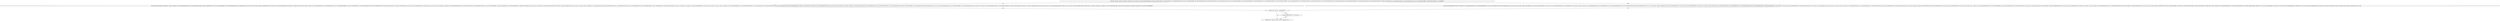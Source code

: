 digraph "func" {
"134534017" [label = "'push ebp', 'push edi', 'push esi', 'push ebx', 'sub esp, 0x3c', 'mov edx, eax', 'mov edi, dword [esp+0x50]', 'mov ebp, dword [esp+0x54]', 'mov dword [esp], edi', 'mov dword [esp+0x4], ebp', 'mov ecx, dword [esp+0x58]', 'mov ebx, dword [esp+0x5c]', 'mov dword [esp+0x18], ecx', 'mov dword [esp+0x1c], ebx', 'mov esi, dword [esp+0x60]', 'mov edi, dword [esp+0x64]', 'mov dword [esp+0x20], esi', 'mov dword [esp+0x24], edi', 'mov ebx, dword [esp+0x68]', 'mov esi, dword [esp+0x6c]', 'mov dword [esp+0x10], ebx', 'mov dword [esp+0x14], esi', 'mov edi, dword [esp+0x70]', 'mov ebp, dword [esp+0x74]', 'mov dword [esp+0x28], edi', 'mov dword [esp+0x2c], ebp', 'mov edi, dword [esp+0x78]', 'mov ebp, dword [esp+0x7c]', 'mov dword [esp+0x8], edi', 'mov dword [esp+0xc], ebp', 'mov eax, dword [esp+0x80]', 'cmp dword [esp+0x84], 0x0', 'js 0x804d559', " ]
"134534489" [label = "'mov ebp, dword [edx+0x84]', 'sub ebp, eax', 'seto bl', 'movzx ebx, bl', 'mov dword [esp+0x34], ebx', 'mov dword [edx+0x84], ebp', 'mov ebx, dword [edx+0x7c]', 'mov esi, dword [edx+0x80]', 'sub ebx, dword [esp+0x8]', 'sbb esi, dword [esp+0xc]', 'mov edi, esi', 'mov esi, ebx', 'mov ebx, dword [esp+0xc]', 'mov eax, ebx', 'xor eax, dword [edx+0x80]', 'mov ebp, ebx', 'xor ebp, edi', 'mov ecx, ebp', 'not ecx', 'and eax, ecx', 'mov dword [esp+0x8], eax', 'mov dword [edx+0x7c], esi', 'mov dword [edx+0x80], edi', 'mov ecx, dword [edx+0x74]', 'mov ebx, dword [edx+0x78]', 'mov edi, dword [esp+0x28]', 'mov ebp, dword [esp+0x2c]', 'sub ecx, edi', 'sbb ebx, ebp', 'mov eax, ebp', 'xor eax, dword [edx+0x78]', 'xor ebp, ebx', 'mov esi, ebp', 'not esi', 'mov ebp, eax', 'and ebp, esi', 'mov dword [esp+0x28], ebp', 'mov dword [edx+0x74], ecx', 'mov dword [edx+0x78], ebx', 'mov edi, dword [edx+0x6c]', 'mov ebp, dword [edx+0x70]', 'sub edi, dword [esp+0x10]', 'sbb ebp, dword [esp+0x14]', 'mov ecx, edi', 'mov ebx, ebp', 'mov edi, dword [esp+0x14]', 'mov ebp, edi', 'xor ebp, dword [edx+0x70]', 'mov eax, edi', 'xor eax, ebx', 'not eax', 'and ebp, eax', 'mov dword [esp+0x10], ebp', 'mov dword [edx+0x6c], ecx', 'mov dword [edx+0x70], ebx', 'mov ecx, dword [edx+0x64]', 'mov ebx, dword [edx+0x68]', 'mov esi, dword [esp+0x20]', 'mov edi, dword [esp+0x24]', 'sub ecx, esi', 'sbb ebx, edi', 'mov ebp, edi', 'xor ebp, dword [edx+0x68]', 'mov esi, edi', 'xor esi, ebx', 'mov eax, esi', 'not eax', 'and ebp, eax', 'mov dword [edx+0x64], ecx', 'mov dword [edx+0x68], ebx', 'mov esi, dword [edx+0x5c]', 'mov edi, dword [edx+0x60]', 'mov ecx, dword [esp+0x18]', 'mov ebx, dword [esp+0x1c]', 'sub esi, ecx', 'sbb edi, ebx', 'mov eax, ebx', 'xor eax, dword [edx+0x60]', 'mov ecx, ebx', 'xor ecx, edi', 'mov ebx, ecx', 'not ebx', 'and ebx, eax', 'mov dword [esp+0x18], ebx', 'mov dword [edx+0x5c], esi', 'mov dword [edx+0x60], edi', 'mov ecx, dword [edx+0x54]', 'mov ebx, dword [edx+0x58]', 'sub ecx, dword [esp]', 'sbb ebx, dword [esp+0x4]', 'mov esi, ecx', 'mov ecx, dword [esp+0x4]', 'xor ecx, dword [edx+0x58]', 'mov eax, dword [esp+0x4]', 'xor eax, ebx', 'not eax', 'and ecx, eax', 'mov dword [edx+0x54], esi', 'mov dword [edx+0x58], ebx', 'movzx esi, byte [esp+0x34]', 'and esi, 0x1', 'mov eax, dword [esp+0x8]', 'shr eax, 0x1f', 'or eax, esi', 'mov ebx, dword [esp+0x28]', 'shr ebx, 0x1f', 'or eax, ebx', 'mov ebx, dword [esp+0x10]', 'shr ebx, 0x1f', 'or eax, ebx', 'shr ebp, 0x1f', 'or ebp, eax', 'mov eax, dword [esp+0x18]', 'shr eax, 0x1f', 'mov ebx, eax', 'or ebx, ebp', 'shr ecx, 0x1f', 'or ecx, ebx', 'jmp 0x804d53c', " ]
"134534142" [label = "'add eax, dword [edx+0x84]', 'seto bl', 'movzx ebx, bl', 'mov dword [esp+0x34], ebx', 'mov dword [edx+0x84], eax', 'mov ecx, dword [esp+0x8]', 'mov ebx, dword [esp+0xc]', 'mov esi, ecx', 'mov edi, ebx', 'add esi, dword [edx+0x7c]', 'adc edi, dword [edx+0x80]', 'mov ecx, ebx', 'xor ecx, dword [edx+0x80]', 'mov eax, dword [esp+0xc]', 'xor eax, edi', 'not ecx', 'and eax, ecx', 'mov dword [esp+0x8], eax', 'mov dword [edx+0x7c], esi', 'mov dword [edx+0x80], edi', 'mov ecx, dword [esp+0x28]', 'mov ebx, dword [esp+0x2c]', 'mov esi, ecx', 'mov edi, ebx', 'add esi, dword [edx+0x74]', 'adc edi, dword [edx+0x78]', 'mov eax, ebx', 'xor eax, dword [edx+0x78]', 'mov ecx, ebx', 'xor ecx, edi', 'not eax', 'and ecx, eax', 'mov dword [esp+0x28], ecx', 'mov dword [edx+0x74], esi', 'mov dword [edx+0x78], edi', 'mov edi, dword [esp+0x10]', 'mov ebp, dword [esp+0x14]', 'mov ecx, edi', 'mov ebx, ebp', 'add ecx, dword [edx+0x6c]', 'adc ebx, dword [edx+0x70]', 'mov eax, ebp', 'xor eax, dword [edx+0x70]', 'mov esi, ebp', 'xor esi, ebx', 'not eax', 'and esi, eax', 'mov dword [esp+0x10], esi', 'mov dword [edx+0x6c], ecx', 'mov dword [edx+0x70], ebx', 'mov edi, dword [esp+0x20]', 'mov ebp, dword [esp+0x24]', 'mov ecx, edi', 'mov ebx, ebp', 'add ecx, dword [edx+0x64]', 'adc ebx, dword [edx+0x68]', 'mov esi, ebp', 'xor esi, dword [edx+0x68]', 'mov eax, ebp', 'xor eax, ebx', 'not esi', 'and esi, eax', 'mov dword [edx+0x64], ecx', 'mov dword [edx+0x68], ebx', 'mov edi, dword [esp+0x18]', 'mov ebp, dword [esp+0x1c]', 'mov ecx, edi', 'mov ebx, ebp', 'add ecx, dword [edx+0x5c]', 'adc ebx, dword [edx+0x60]', 'mov eax, ebp', 'xor eax, dword [edx+0x60]', 'mov edi, ebp', 'xor edi, ebx', 'not eax', 'and eax, edi', 'mov dword [edx+0x5c], ecx', 'mov dword [edx+0x60], ebx', 'mov edi, dword [esp]', 'mov ebp, dword [esp+0x4]', 'mov ecx, edi', 'mov ebx, ebp', 'add ecx, dword [edx+0x54]', 'adc ebx, dword [edx+0x58]', 'mov edi, ebp', 'xor edi, dword [edx+0x58]', 'mov ebp, dword [esp+0x4]', 'xor ebp, ebx', 'not edi', 'and edi, ebp', 'mov dword [edx+0x54], ecx', 'mov dword [edx+0x58], ebx', 'movzx ebx, byte [esp+0x34]', 'and ebx, 0x1', 'mov ecx, dword [esp+0x8]', 'shr ecx, 0x1f', 'or ecx, ebx', 'mov ebx, dword [esp+0x28]', 'shr ebx, 0x1f', 'or ecx, ebx', 'mov ebx, dword [esp+0x10]', 'shr ebx, 0x1f', 'or ecx, ebx', 'shr esi, 0x1f', 'or ecx, esi', 'shr eax, 0x1f', 'or ecx, eax', 'shr edi, 0x1f', 'or ecx, edi', " ]
"134534460" [label = "'mov eax, 0x0', 'test cl, cl', 'jne 0x804d551', " ]
"134534481" [label = "'add esp, 0x3c', 'pop ebx', 'pop esi', 'pop edi', 'pop ebp', 'retn', " ]
"134534469" [label = "'mov byte [edx+0x89], 0x1', 'mov eax, 0x1', " ]
"134534017" -> "134534489" [ label = "CFG" ]
"134534017" -> "134534142" [ label = "CFG" ]
"134534489" -> "134534460" [ label = "CFG" ]
"134534142" -> "134534460" [ label = "CFG" ]
"134534460" -> "134534481" [ label = "CFG" ]
"134534460" -> "134534469" [ label = "CFG" ]
"134534469" -> "134534481" [ label = "CFG" ]
}
